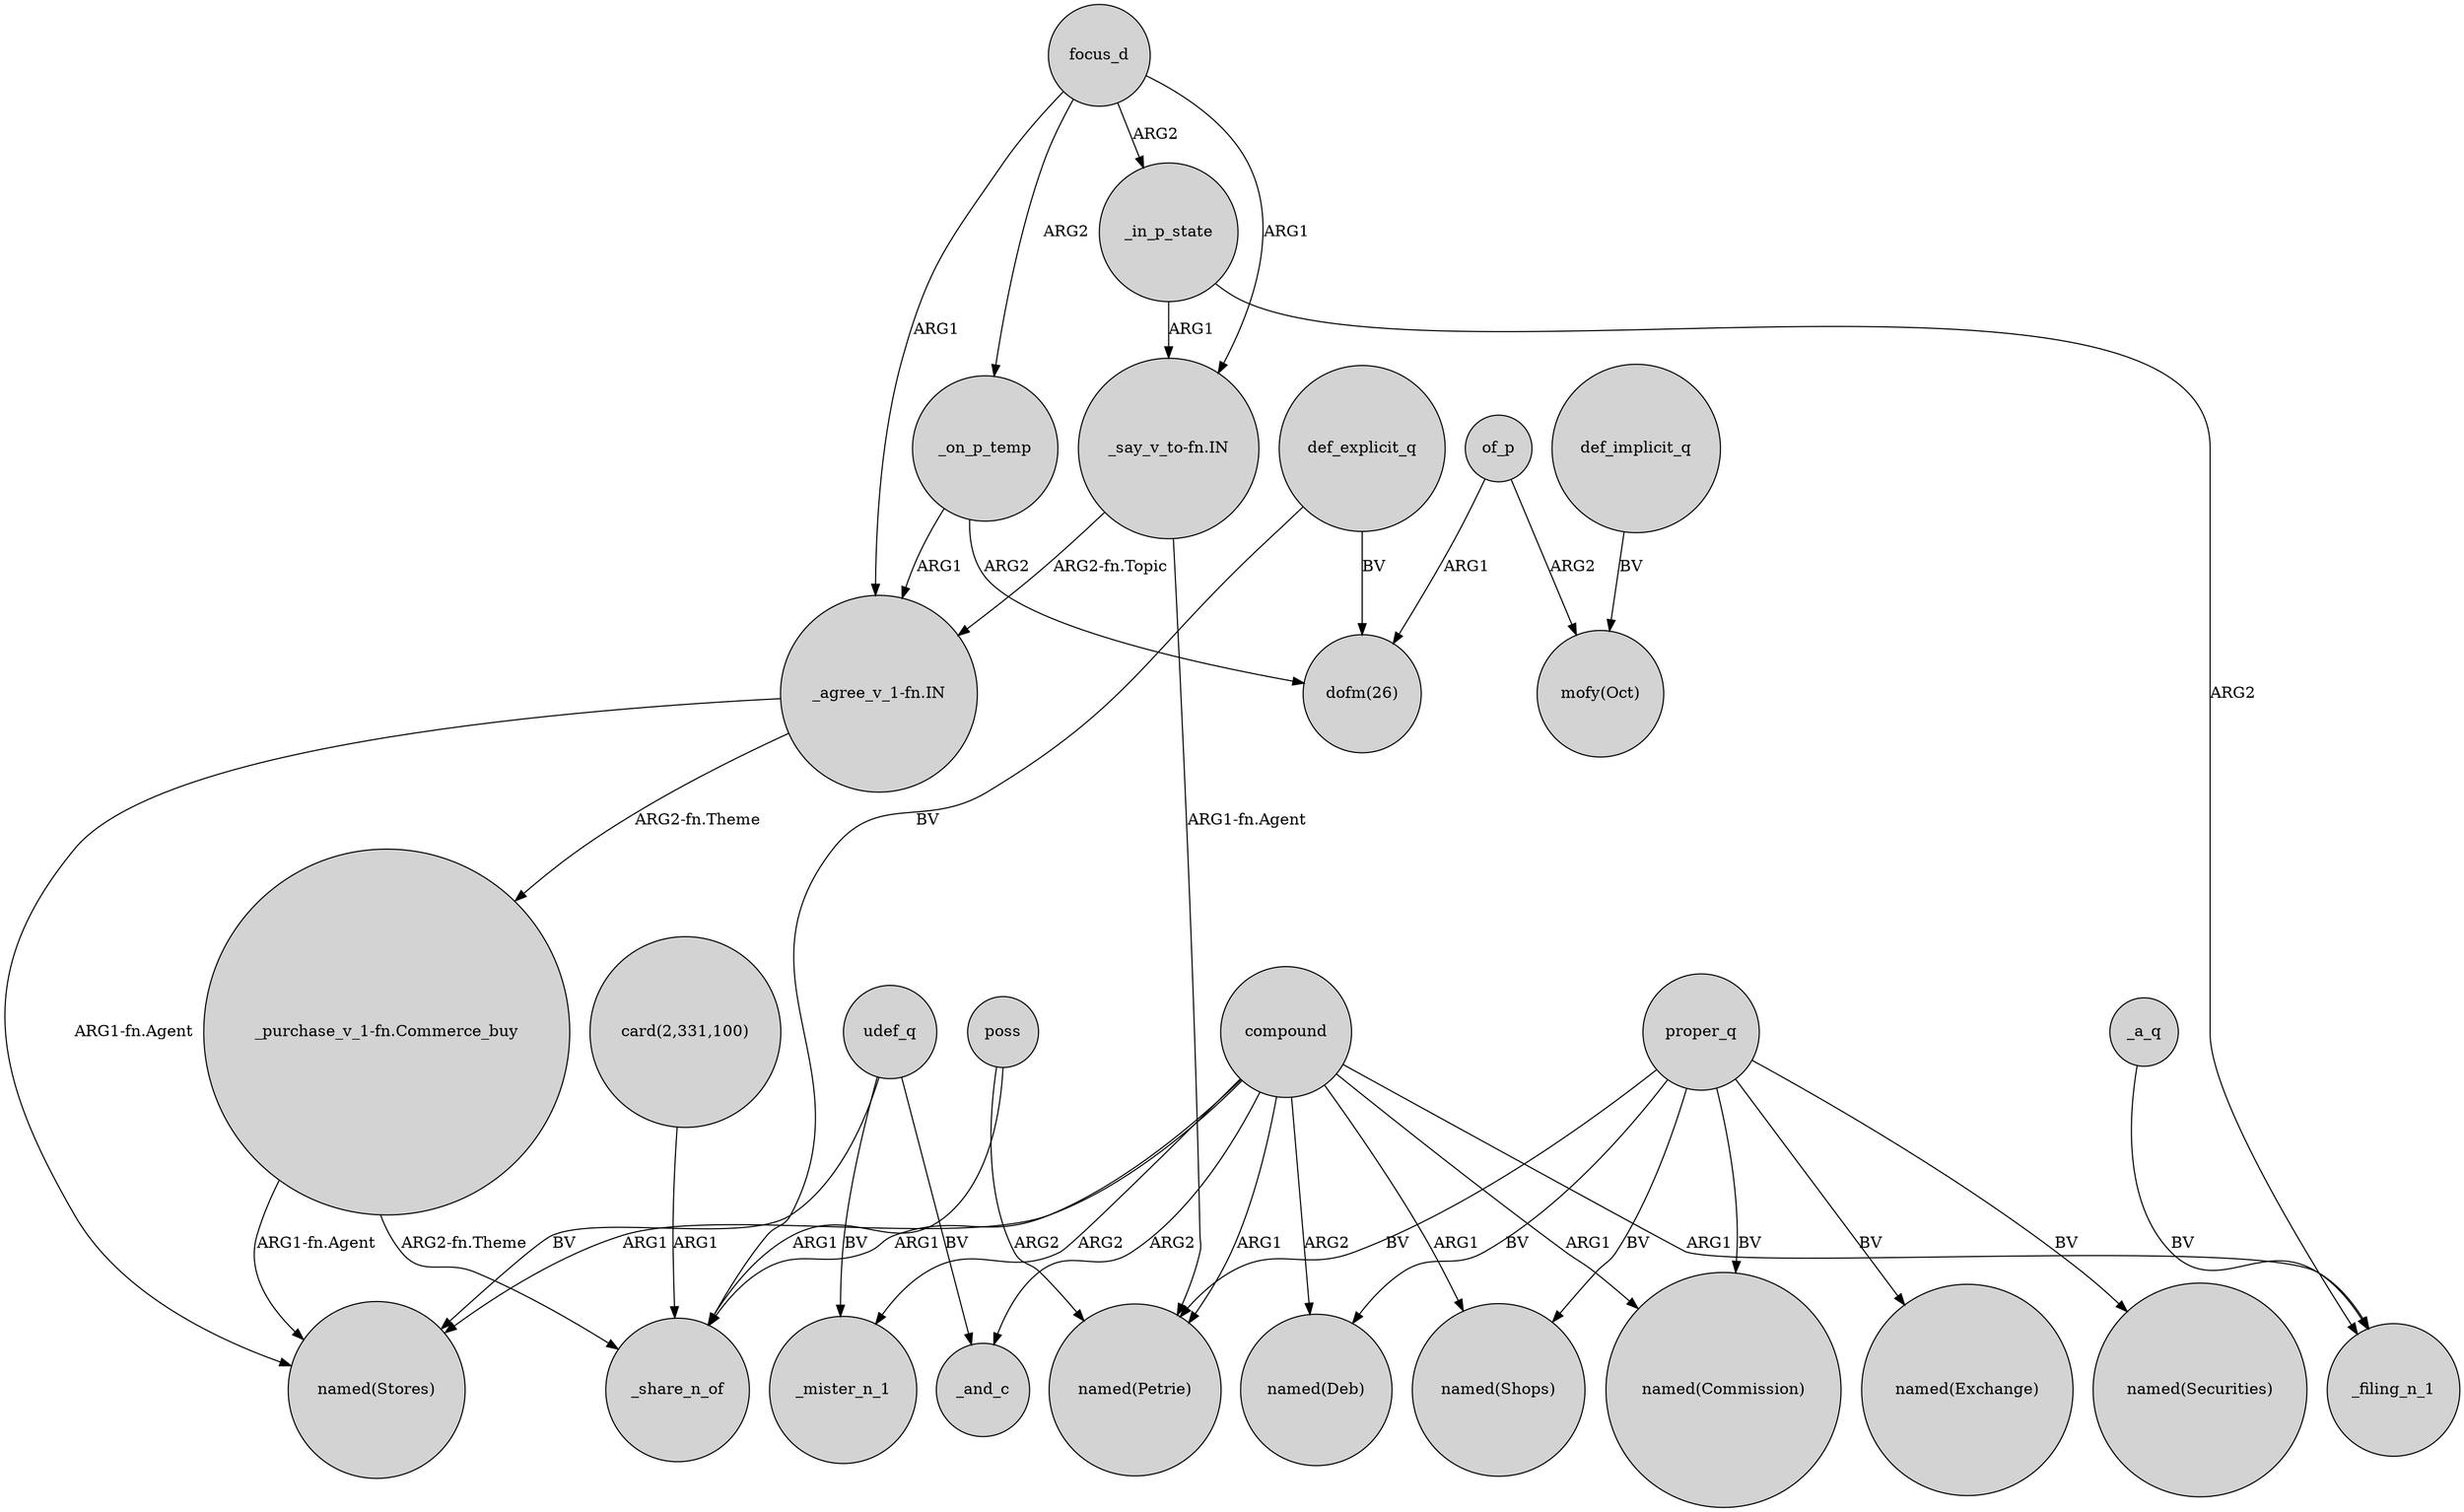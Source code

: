 digraph {
	node [shape=circle style=filled]
	compound -> _filing_n_1 [label=ARG1]
	compound -> "named(Commission)" [label=ARG1]
	def_implicit_q -> "mofy(Oct)" [label=BV]
	proper_q -> "named(Commission)" [label=BV]
	compound -> _mister_n_1 [label=ARG2]
	proper_q -> "named(Deb)" [label=BV]
	focus_d -> _in_p_state [label=ARG2]
	"_agree_v_1-fn.IN" -> "named(Stores)" [label="ARG1-fn.Agent"]
	udef_q -> _mister_n_1 [label=BV]
	of_p -> "mofy(Oct)" [label=ARG2]
	proper_q -> "named(Exchange)" [label=BV]
	"_say_v_to-fn.IN" -> "_agree_v_1-fn.IN" [label="ARG2-fn.Topic"]
	"_say_v_to-fn.IN" -> "named(Petrie)" [label="ARG1-fn.Agent"]
	focus_d -> _on_p_temp [label=ARG2]
	_on_p_temp -> "dofm(26)" [label=ARG2]
	def_explicit_q -> "dofm(26)" [label=BV]
	compound -> "named(Stores)" [label=ARG1]
	compound -> "named(Petrie)" [label=ARG1]
	"_purchase_v_1-fn.Commerce_buy" -> _share_n_of [label="ARG2-fn.Theme"]
	_on_p_temp -> "_agree_v_1-fn.IN" [label=ARG1]
	"card(2,331,100)" -> _share_n_of [label=ARG1]
	compound -> _and_c [label=ARG2]
	poss -> "named(Petrie)" [label=ARG2]
	"_purchase_v_1-fn.Commerce_buy" -> "named(Stores)" [label="ARG1-fn.Agent"]
	compound -> "named(Deb)" [label=ARG2]
	_a_q -> _filing_n_1 [label=BV]
	compound -> _share_n_of [label=ARG1]
	udef_q -> "named(Stores)" [label=BV]
	proper_q -> "named(Petrie)" [label=BV]
	proper_q -> "named(Securities)" [label=BV]
	compound -> "named(Shops)" [label=ARG1]
	"_agree_v_1-fn.IN" -> "_purchase_v_1-fn.Commerce_buy" [label="ARG2-fn.Theme"]
	udef_q -> _and_c [label=BV]
	_in_p_state -> _filing_n_1 [label=ARG2]
	focus_d -> "_agree_v_1-fn.IN" [label=ARG1]
	of_p -> "dofm(26)" [label=ARG1]
	def_explicit_q -> _share_n_of [label=BV]
	poss -> _share_n_of [label=ARG1]
	proper_q -> "named(Shops)" [label=BV]
	_in_p_state -> "_say_v_to-fn.IN" [label=ARG1]
	focus_d -> "_say_v_to-fn.IN" [label=ARG1]
}
